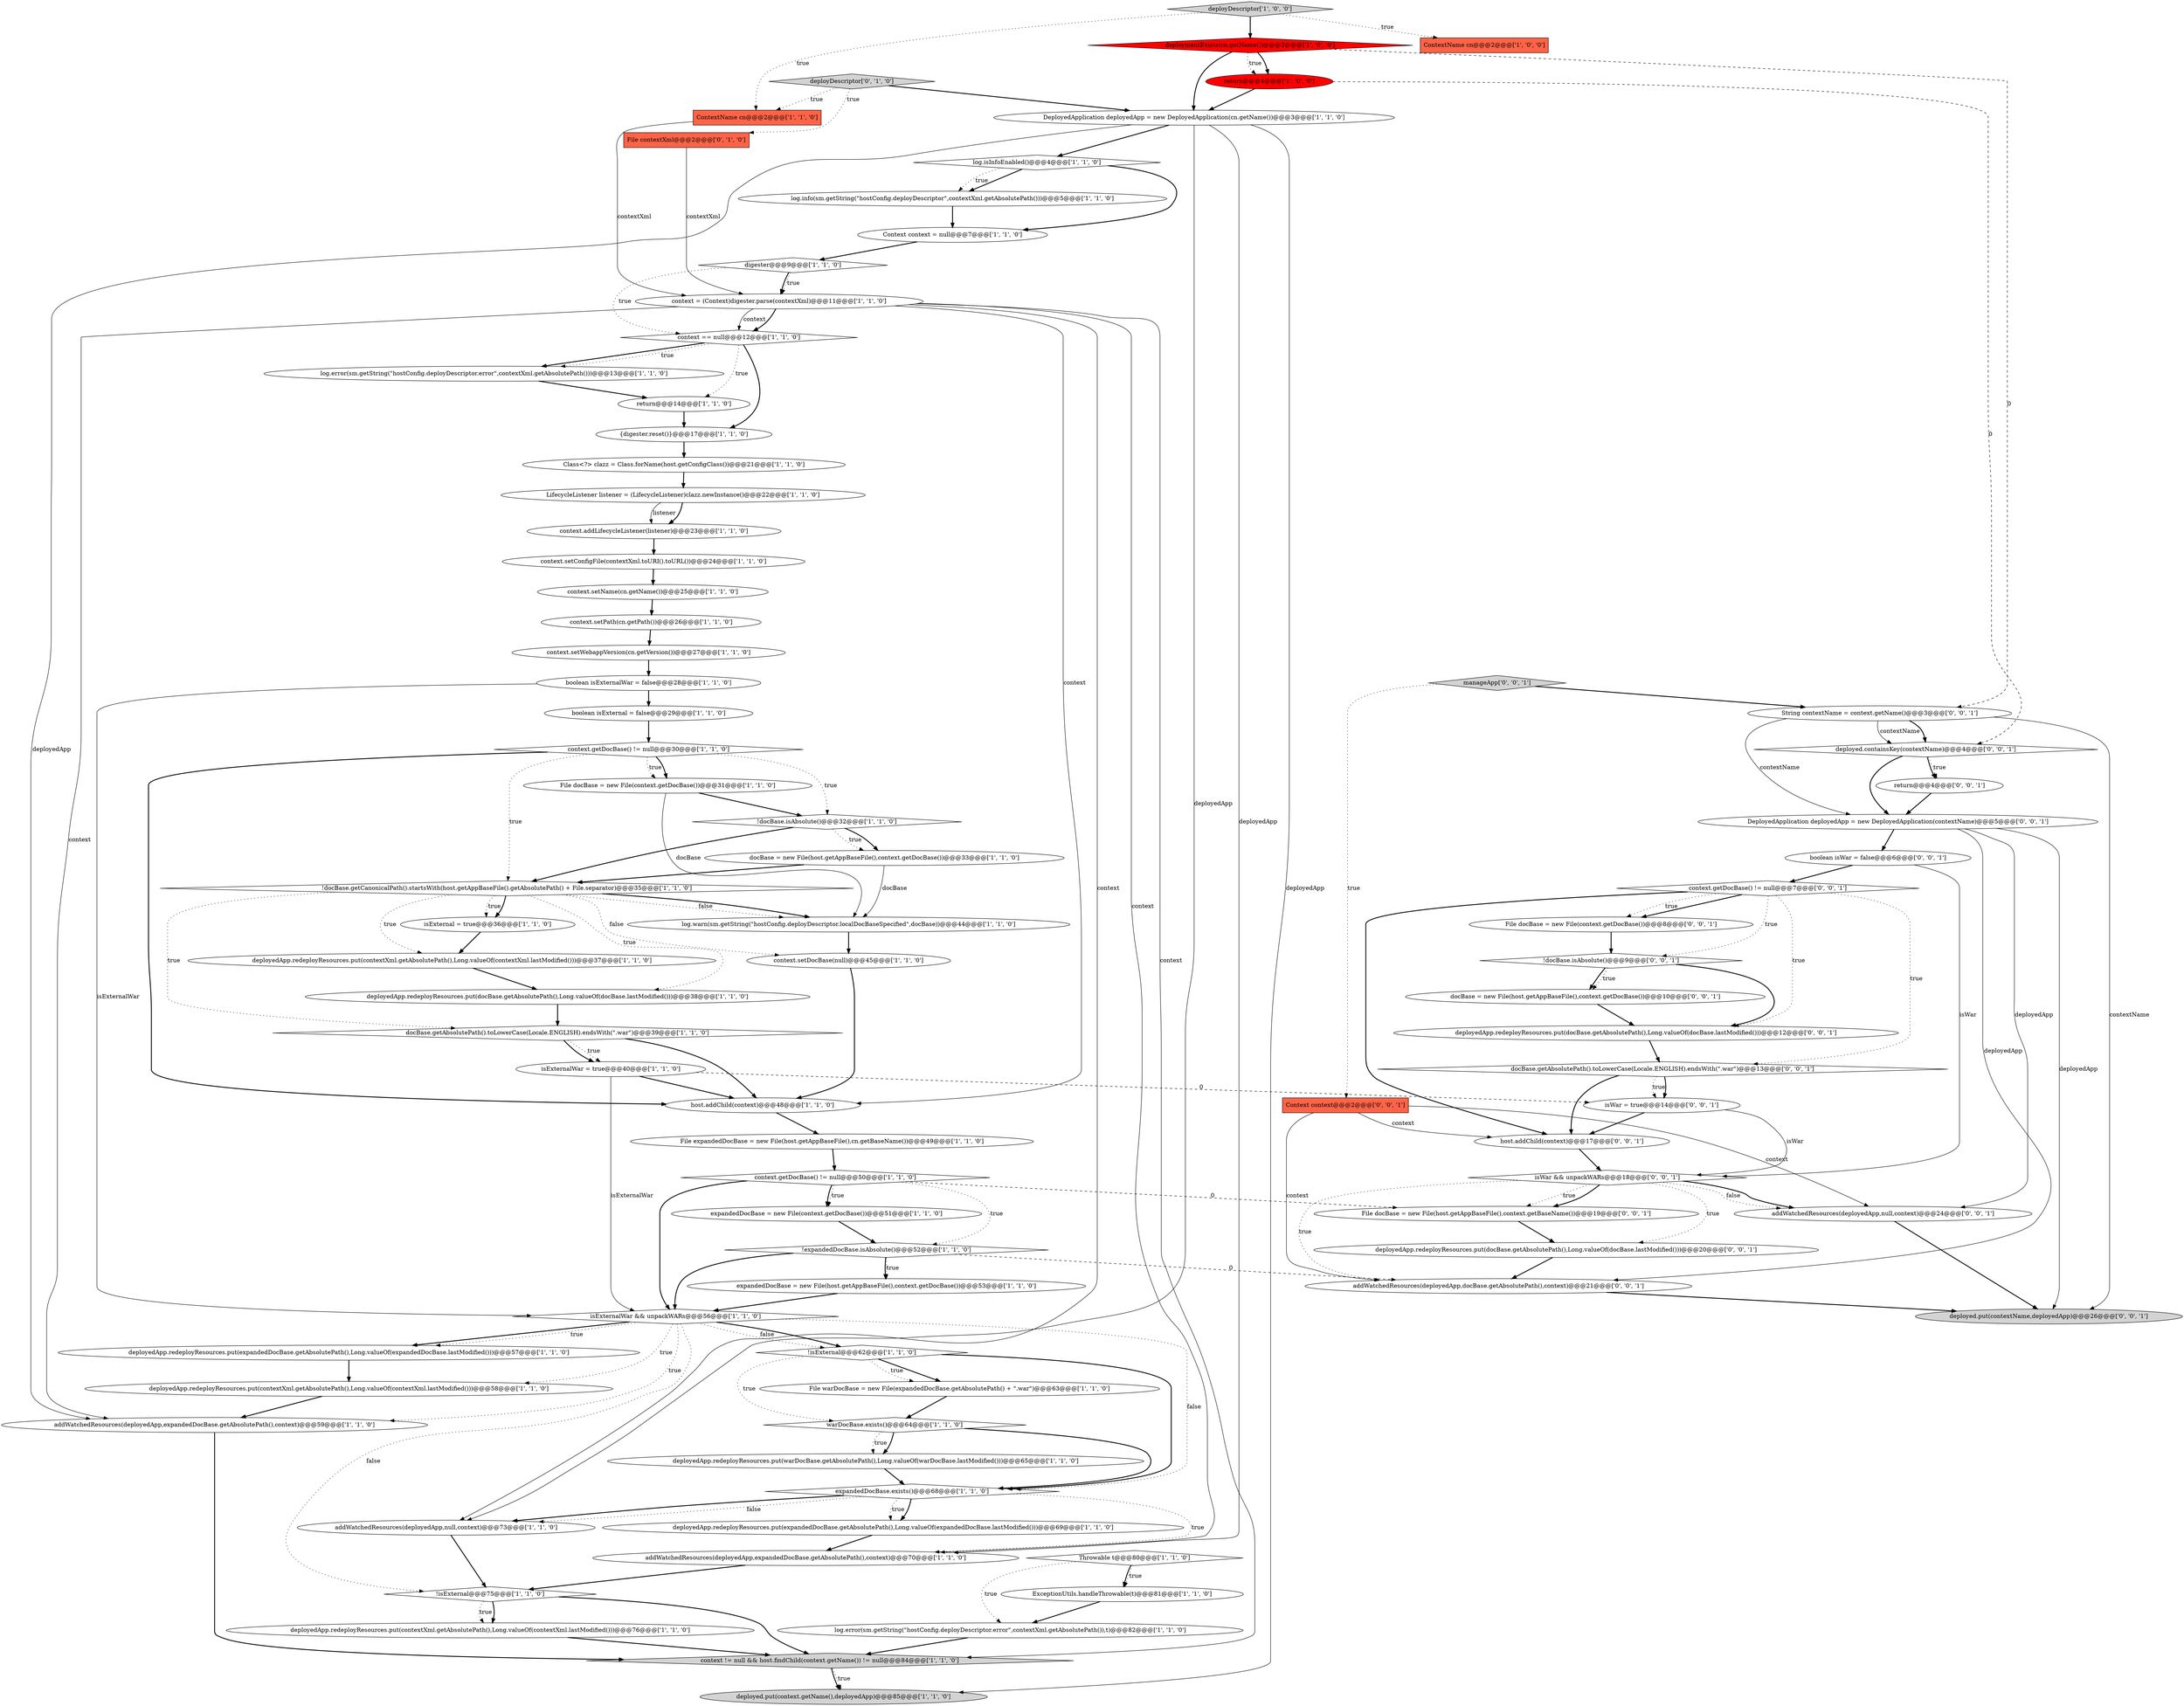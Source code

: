 digraph {
67 [style = filled, label = "addWatchedResources(deployedApp,null,context)@@@24@@@['0', '0', '1']", fillcolor = white, shape = ellipse image = "AAA0AAABBB3BBB"];
58 [style = filled, label = "host.addChild(context)@@@48@@@['1', '1', '0']", fillcolor = white, shape = ellipse image = "AAA0AAABBB1BBB"];
74 [style = filled, label = "manageApp['0', '0', '1']", fillcolor = lightgray, shape = diamond image = "AAA0AAABBB3BBB"];
17 [style = filled, label = "context != null && host.findChild(context.getName()) != null@@@84@@@['1', '1', '0']", fillcolor = lightgray, shape = diamond image = "AAA0AAABBB1BBB"];
78 [style = filled, label = "docBase.getAbsolutePath().toLowerCase(Locale.ENGLISH).endsWith(\".war\")@@@13@@@['0', '0', '1']", fillcolor = white, shape = diamond image = "AAA0AAABBB3BBB"];
5 [style = filled, label = "isExternalWar = true@@@40@@@['1', '1', '0']", fillcolor = white, shape = ellipse image = "AAA0AAABBB1BBB"];
20 [style = filled, label = "return@@@14@@@['1', '1', '0']", fillcolor = white, shape = ellipse image = "AAA0AAABBB1BBB"];
55 [style = filled, label = "deployedApp.redeployResources.put(expandedDocBase.getAbsolutePath(),Long.valueOf(expandedDocBase.lastModified()))@@@57@@@['1', '1', '0']", fillcolor = white, shape = ellipse image = "AAA0AAABBB1BBB"];
32 [style = filled, label = "context.setPath(cn.getPath())@@@26@@@['1', '1', '0']", fillcolor = white, shape = ellipse image = "AAA0AAABBB1BBB"];
81 [style = filled, label = "docBase = new File(host.getAppBaseFile(),context.getDocBase())@@@10@@@['0', '0', '1']", fillcolor = white, shape = ellipse image = "AAA0AAABBB3BBB"];
16 [style = filled, label = "expandedDocBase = new File(host.getAppBaseFile(),context.getDocBase())@@@53@@@['1', '1', '0']", fillcolor = white, shape = ellipse image = "AAA0AAABBB1BBB"];
33 [style = filled, label = "log.error(sm.getString(\"hostConfig.deployDescriptor.error\",contextXml.getAbsolutePath()),t)@@@82@@@['1', '1', '0']", fillcolor = white, shape = ellipse image = "AAA0AAABBB1BBB"];
37 [style = filled, label = "context = (Context)digester.parse(contextXml)@@@11@@@['1', '1', '0']", fillcolor = white, shape = ellipse image = "AAA0AAABBB1BBB"];
38 [style = filled, label = "ExceptionUtils.handleThrowable(t)@@@81@@@['1', '1', '0']", fillcolor = white, shape = ellipse image = "AAA0AAABBB1BBB"];
19 [style = filled, label = "deploymentExists(cn.getName())@@@3@@@['1', '0', '0']", fillcolor = red, shape = diamond image = "AAA1AAABBB1BBB"];
6 [style = filled, label = "warDocBase.exists()@@@64@@@['1', '1', '0']", fillcolor = white, shape = diamond image = "AAA0AAABBB1BBB"];
9 [style = filled, label = "Class<?> clazz = Class.forName(host.getConfigClass())@@@21@@@['1', '1', '0']", fillcolor = white, shape = ellipse image = "AAA0AAABBB1BBB"];
10 [style = filled, label = "deployedApp.redeployResources.put(expandedDocBase.getAbsolutePath(),Long.valueOf(expandedDocBase.lastModified()))@@@69@@@['1', '1', '0']", fillcolor = white, shape = ellipse image = "AAA0AAABBB1BBB"];
61 [style = filled, label = "File contextXml@@@2@@@['0', '1', '0']", fillcolor = tomato, shape = box image = "AAA0AAABBB2BBB"];
35 [style = filled, label = "log.warn(sm.getString(\"hostConfig.deployDescriptor.localDocBaseSpecified\",docBase))@@@44@@@['1', '1', '0']", fillcolor = white, shape = ellipse image = "AAA0AAABBB1BBB"];
1 [style = filled, label = "isExternalWar && unpackWARs@@@56@@@['1', '1', '0']", fillcolor = white, shape = diamond image = "AAA0AAABBB1BBB"];
48 [style = filled, label = "addWatchedResources(deployedApp,expandedDocBase.getAbsolutePath(),context)@@@70@@@['1', '1', '0']", fillcolor = white, shape = ellipse image = "AAA0AAABBB1BBB"];
60 [style = filled, label = "boolean isExternal = false@@@29@@@['1', '1', '0']", fillcolor = white, shape = ellipse image = "AAA0AAABBB1BBB"];
28 [style = filled, label = "!docBase.isAbsolute()@@@32@@@['1', '1', '0']", fillcolor = white, shape = diamond image = "AAA0AAABBB1BBB"];
65 [style = filled, label = "return@@@4@@@['0', '0', '1']", fillcolor = white, shape = ellipse image = "AAA0AAABBB3BBB"];
12 [style = filled, label = "ContextName cn@@@2@@@['1', '0', '0']", fillcolor = tomato, shape = box image = "AAA0AAABBB1BBB"];
22 [style = filled, label = "LifecycleListener listener = (LifecycleListener)clazz.newInstance()@@@22@@@['1', '1', '0']", fillcolor = white, shape = ellipse image = "AAA0AAABBB1BBB"];
44 [style = filled, label = "context == null@@@12@@@['1', '1', '0']", fillcolor = white, shape = diamond image = "AAA0AAABBB1BBB"];
42 [style = filled, label = "ContextName cn@@@2@@@['1', '1', '0']", fillcolor = tomato, shape = box image = "AAA0AAABBB1BBB"];
59 [style = filled, label = "deployedApp.redeployResources.put(contextXml.getAbsolutePath(),Long.valueOf(contextXml.lastModified()))@@@58@@@['1', '1', '0']", fillcolor = white, shape = ellipse image = "AAA0AAABBB1BBB"];
69 [style = filled, label = "DeployedApplication deployedApp = new DeployedApplication(contextName)@@@5@@@['0', '0', '1']", fillcolor = white, shape = ellipse image = "AAA0AAABBB3BBB"];
72 [style = filled, label = "deployedApp.redeployResources.put(docBase.getAbsolutePath(),Long.valueOf(docBase.lastModified()))@@@20@@@['0', '0', '1']", fillcolor = white, shape = ellipse image = "AAA0AAABBB3BBB"];
0 [style = filled, label = "deployDescriptor['1', '0', '0']", fillcolor = lightgray, shape = diamond image = "AAA0AAABBB1BBB"];
8 [style = filled, label = "expandedDocBase.exists()@@@68@@@['1', '1', '0']", fillcolor = white, shape = diamond image = "AAA0AAABBB1BBB"];
30 [style = filled, label = "{digester.reset()}@@@17@@@['1', '1', '0']", fillcolor = white, shape = ellipse image = "AAA0AAABBB1BBB"];
25 [style = filled, label = "log.isInfoEnabled()@@@4@@@['1', '1', '0']", fillcolor = white, shape = diamond image = "AAA0AAABBB1BBB"];
18 [style = filled, label = "log.error(sm.getString(\"hostConfig.deployDescriptor.error\",contextXml.getAbsolutePath()))@@@13@@@['1', '1', '0']", fillcolor = white, shape = ellipse image = "AAA0AAABBB1BBB"];
41 [style = filled, label = "deployed.put(context.getName(),deployedApp)@@@85@@@['1', '1', '0']", fillcolor = lightgray, shape = ellipse image = "AAA0AAABBB1BBB"];
27 [style = filled, label = "!expandedDocBase.isAbsolute()@@@52@@@['1', '1', '0']", fillcolor = white, shape = diamond image = "AAA0AAABBB1BBB"];
79 [style = filled, label = "boolean isWar = false@@@6@@@['0', '0', '1']", fillcolor = white, shape = ellipse image = "AAA0AAABBB3BBB"];
13 [style = filled, label = "docBase.getAbsolutePath().toLowerCase(Locale.ENGLISH).endsWith(\".war\")@@@39@@@['1', '1', '0']", fillcolor = white, shape = diamond image = "AAA0AAABBB1BBB"];
73 [style = filled, label = "File docBase = new File(context.getDocBase())@@@8@@@['0', '0', '1']", fillcolor = white, shape = ellipse image = "AAA0AAABBB3BBB"];
76 [style = filled, label = "host.addChild(context)@@@17@@@['0', '0', '1']", fillcolor = white, shape = ellipse image = "AAA0AAABBB3BBB"];
51 [style = filled, label = "DeployedApplication deployedApp = new DeployedApplication(cn.getName())@@@3@@@['1', '1', '0']", fillcolor = white, shape = ellipse image = "AAA0AAABBB1BBB"];
34 [style = filled, label = "deployedApp.redeployResources.put(docBase.getAbsolutePath(),Long.valueOf(docBase.lastModified()))@@@38@@@['1', '1', '0']", fillcolor = white, shape = ellipse image = "AAA0AAABBB1BBB"];
49 [style = filled, label = "context.getDocBase() != null@@@50@@@['1', '1', '0']", fillcolor = white, shape = diamond image = "AAA0AAABBB1BBB"];
80 [style = filled, label = "isWar = true@@@14@@@['0', '0', '1']", fillcolor = white, shape = ellipse image = "AAA0AAABBB3BBB"];
52 [style = filled, label = "addWatchedResources(deployedApp,null,context)@@@73@@@['1', '1', '0']", fillcolor = white, shape = ellipse image = "AAA0AAABBB1BBB"];
82 [style = filled, label = "deployedApp.redeployResources.put(docBase.getAbsolutePath(),Long.valueOf(docBase.lastModified()))@@@12@@@['0', '0', '1']", fillcolor = white, shape = ellipse image = "AAA0AAABBB3BBB"];
50 [style = filled, label = "addWatchedResources(deployedApp,expandedDocBase.getAbsolutePath(),context)@@@59@@@['1', '1', '0']", fillcolor = white, shape = ellipse image = "AAA0AAABBB1BBB"];
23 [style = filled, label = "context.setWebappVersion(cn.getVersion())@@@27@@@['1', '1', '0']", fillcolor = white, shape = ellipse image = "AAA0AAABBB1BBB"];
4 [style = filled, label = "boolean isExternalWar = false@@@28@@@['1', '1', '0']", fillcolor = white, shape = ellipse image = "AAA0AAABBB1BBB"];
26 [style = filled, label = "context.setName(cn.getName())@@@25@@@['1', '1', '0']", fillcolor = white, shape = ellipse image = "AAA0AAABBB1BBB"];
40 [style = filled, label = "Context context = null@@@7@@@['1', '1', '0']", fillcolor = white, shape = ellipse image = "AAA0AAABBB1BBB"];
75 [style = filled, label = "!docBase.isAbsolute()@@@9@@@['0', '0', '1']", fillcolor = white, shape = diamond image = "AAA0AAABBB3BBB"];
21 [style = filled, label = "File expandedDocBase = new File(host.getAppBaseFile(),cn.getBaseName())@@@49@@@['1', '1', '0']", fillcolor = white, shape = ellipse image = "AAA0AAABBB1BBB"];
15 [style = filled, label = "Throwable t@@@80@@@['1', '1', '0']", fillcolor = white, shape = diamond image = "AAA0AAABBB1BBB"];
2 [style = filled, label = "digester@@@9@@@['1', '1', '0']", fillcolor = white, shape = diamond image = "AAA0AAABBB1BBB"];
36 [style = filled, label = "!isExternal@@@75@@@['1', '1', '0']", fillcolor = white, shape = diamond image = "AAA0AAABBB1BBB"];
39 [style = filled, label = "context.setDocBase(null)@@@45@@@['1', '1', '0']", fillcolor = white, shape = ellipse image = "AAA0AAABBB1BBB"];
43 [style = filled, label = "context.addLifecycleListener(listener)@@@23@@@['1', '1', '0']", fillcolor = white, shape = ellipse image = "AAA0AAABBB1BBB"];
46 [style = filled, label = "!docBase.getCanonicalPath().startsWith(host.getAppBaseFile().getAbsolutePath() + File.separator)@@@35@@@['1', '1', '0']", fillcolor = white, shape = diamond image = "AAA0AAABBB1BBB"];
3 [style = filled, label = "File docBase = new File(context.getDocBase())@@@31@@@['1', '1', '0']", fillcolor = white, shape = ellipse image = "AAA0AAABBB1BBB"];
57 [style = filled, label = "deployedApp.redeployResources.put(contextXml.getAbsolutePath(),Long.valueOf(contextXml.lastModified()))@@@37@@@['1', '1', '0']", fillcolor = white, shape = ellipse image = "AAA0AAABBB1BBB"];
54 [style = filled, label = "deployedApp.redeployResources.put(warDocBase.getAbsolutePath(),Long.valueOf(warDocBase.lastModified()))@@@65@@@['1', '1', '0']", fillcolor = white, shape = ellipse image = "AAA0AAABBB1BBB"];
68 [style = filled, label = "deployed.put(contextName,deployedApp)@@@26@@@['0', '0', '1']", fillcolor = lightgray, shape = ellipse image = "AAA0AAABBB3BBB"];
70 [style = filled, label = "isWar && unpackWARs@@@18@@@['0', '0', '1']", fillcolor = white, shape = diamond image = "AAA0AAABBB3BBB"];
77 [style = filled, label = "Context context@@@2@@@['0', '0', '1']", fillcolor = tomato, shape = box image = "AAA0AAABBB3BBB"];
31 [style = filled, label = "context.setConfigFile(contextXml.toURI().toURL())@@@24@@@['1', '1', '0']", fillcolor = white, shape = ellipse image = "AAA0AAABBB1BBB"];
47 [style = filled, label = "!isExternal@@@62@@@['1', '1', '0']", fillcolor = white, shape = diamond image = "AAA0AAABBB1BBB"];
64 [style = filled, label = "String contextName = context.getName()@@@3@@@['0', '0', '1']", fillcolor = white, shape = ellipse image = "AAA0AAABBB3BBB"];
45 [style = filled, label = "isExternal = true@@@36@@@['1', '1', '0']", fillcolor = white, shape = ellipse image = "AAA0AAABBB1BBB"];
63 [style = filled, label = "File docBase = new File(host.getAppBaseFile(),context.getBaseName())@@@19@@@['0', '0', '1']", fillcolor = white, shape = ellipse image = "AAA0AAABBB3BBB"];
29 [style = filled, label = "deployedApp.redeployResources.put(contextXml.getAbsolutePath(),Long.valueOf(contextXml.lastModified()))@@@76@@@['1', '1', '0']", fillcolor = white, shape = ellipse image = "AAA0AAABBB1BBB"];
83 [style = filled, label = "deployed.containsKey(contextName)@@@4@@@['0', '0', '1']", fillcolor = white, shape = diamond image = "AAA0AAABBB3BBB"];
53 [style = filled, label = "expandedDocBase = new File(context.getDocBase())@@@51@@@['1', '1', '0']", fillcolor = white, shape = ellipse image = "AAA0AAABBB1BBB"];
56 [style = filled, label = "return@@@4@@@['1', '0', '0']", fillcolor = red, shape = ellipse image = "AAA1AAABBB1BBB"];
14 [style = filled, label = "log.info(sm.getString(\"hostConfig.deployDescriptor\",contextXml.getAbsolutePath()))@@@5@@@['1', '1', '0']", fillcolor = white, shape = ellipse image = "AAA0AAABBB1BBB"];
66 [style = filled, label = "context.getDocBase() != null@@@7@@@['0', '0', '1']", fillcolor = white, shape = diamond image = "AAA0AAABBB3BBB"];
62 [style = filled, label = "deployDescriptor['0', '1', '0']", fillcolor = lightgray, shape = diamond image = "AAA0AAABBB2BBB"];
24 [style = filled, label = "context.getDocBase() != null@@@30@@@['1', '1', '0']", fillcolor = white, shape = diamond image = "AAA0AAABBB1BBB"];
11 [style = filled, label = "docBase = new File(host.getAppBaseFile(),context.getDocBase())@@@33@@@['1', '1', '0']", fillcolor = white, shape = ellipse image = "AAA0AAABBB1BBB"];
71 [style = filled, label = "addWatchedResources(deployedApp,docBase.getAbsolutePath(),context)@@@21@@@['0', '0', '1']", fillcolor = white, shape = ellipse image = "AAA0AAABBB3BBB"];
7 [style = filled, label = "File warDocBase = new File(expandedDocBase.getAbsolutePath() + \".war\")@@@63@@@['1', '1', '0']", fillcolor = white, shape = ellipse image = "AAA0AAABBB1BBB"];
28->11 [style = dotted, label="true"];
40->2 [style = bold, label=""];
63->72 [style = bold, label=""];
8->10 [style = bold, label=""];
0->12 [style = dotted, label="true"];
77->76 [style = solid, label="context"];
70->67 [style = bold, label=""];
8->48 [style = dotted, label="true"];
32->23 [style = bold, label=""];
1->55 [style = bold, label=""];
79->66 [style = bold, label=""];
37->48 [style = solid, label="context"];
47->7 [style = bold, label=""];
36->29 [style = bold, label=""];
24->58 [style = bold, label=""];
70->67 [style = dotted, label="false"];
13->5 [style = dotted, label="true"];
2->37 [style = dotted, label="true"];
25->14 [style = bold, label=""];
15->33 [style = dotted, label="true"];
11->46 [style = bold, label=""];
73->75 [style = bold, label=""];
19->64 [style = dashed, label="0"];
60->24 [style = bold, label=""];
57->34 [style = bold, label=""];
79->70 [style = solid, label="isWar"];
69->68 [style = solid, label="deployedApp"];
45->57 [style = bold, label=""];
53->27 [style = bold, label=""];
37->44 [style = solid, label="context"];
78->80 [style = dotted, label="true"];
1->8 [style = dotted, label="false"];
70->63 [style = dotted, label="true"];
83->69 [style = bold, label=""];
49->63 [style = dashed, label="0"];
44->20 [style = dotted, label="true"];
78->80 [style = bold, label=""];
1->36 [style = dotted, label="false"];
67->68 [style = bold, label=""];
65->69 [style = bold, label=""];
66->73 [style = bold, label=""];
46->13 [style = dotted, label="true"];
24->3 [style = dotted, label="true"];
44->18 [style = bold, label=""];
36->17 [style = bold, label=""];
70->72 [style = dotted, label="true"];
39->58 [style = bold, label=""];
25->40 [style = bold, label=""];
61->37 [style = solid, label="contextXml"];
77->71 [style = solid, label="context"];
74->77 [style = dotted, label="true"];
15->38 [style = bold, label=""];
26->32 [style = bold, label=""];
5->80 [style = dashed, label="0"];
55->59 [style = bold, label=""];
0->19 [style = bold, label=""];
6->54 [style = bold, label=""];
17->41 [style = bold, label=""];
22->43 [style = bold, label=""];
49->53 [style = dotted, label="true"];
66->78 [style = dotted, label="true"];
1->59 [style = dotted, label="true"];
62->61 [style = dotted, label="true"];
10->48 [style = bold, label=""];
0->42 [style = dotted, label="true"];
27->16 [style = bold, label=""];
37->52 [style = solid, label="context"];
51->48 [style = solid, label="deployedApp"];
70->71 [style = dotted, label="true"];
19->56 [style = bold, label=""];
49->27 [style = dotted, label="true"];
62->42 [style = dotted, label="true"];
56->51 [style = bold, label=""];
56->83 [style = dashed, label="0"];
18->20 [style = bold, label=""];
64->83 [style = solid, label="contextName"];
47->7 [style = dotted, label="true"];
49->1 [style = bold, label=""];
8->52 [style = dotted, label="false"];
71->68 [style = bold, label=""];
81->82 [style = bold, label=""];
69->67 [style = solid, label="deployedApp"];
6->54 [style = dotted, label="true"];
72->71 [style = bold, label=""];
7->6 [style = bold, label=""];
64->69 [style = solid, label="contextName"];
44->18 [style = dotted, label="true"];
46->45 [style = dotted, label="true"];
13->5 [style = bold, label=""];
51->25 [style = bold, label=""];
3->35 [style = solid, label="docBase"];
80->76 [style = bold, label=""];
1->47 [style = dotted, label="false"];
36->29 [style = dotted, label="true"];
52->36 [style = bold, label=""];
38->33 [style = bold, label=""];
75->82 [style = bold, label=""];
24->3 [style = bold, label=""];
9->22 [style = bold, label=""];
44->30 [style = bold, label=""];
59->50 [style = bold, label=""];
11->35 [style = solid, label="docBase"];
29->17 [style = bold, label=""];
62->51 [style = bold, label=""];
66->73 [style = dotted, label="true"];
66->75 [style = dotted, label="true"];
50->17 [style = bold, label=""];
37->17 [style = solid, label="context"];
35->39 [style = bold, label=""];
69->79 [style = bold, label=""];
1->55 [style = dotted, label="true"];
30->9 [style = bold, label=""];
66->82 [style = dotted, label="true"];
8->52 [style = bold, label=""];
66->76 [style = bold, label=""];
27->71 [style = dashed, label="0"];
22->43 [style = solid, label="listener"];
46->35 [style = dotted, label="false"];
54->8 [style = bold, label=""];
31->26 [style = bold, label=""];
3->28 [style = bold, label=""];
82->78 [style = bold, label=""];
16->1 [style = bold, label=""];
5->1 [style = solid, label="isExternalWar"];
80->70 [style = solid, label="isWar"];
19->56 [style = dotted, label="true"];
46->35 [style = bold, label=""];
37->44 [style = bold, label=""];
76->70 [style = bold, label=""];
21->49 [style = bold, label=""];
24->46 [style = dotted, label="true"];
5->58 [style = bold, label=""];
46->39 [style = dotted, label="false"];
46->57 [style = dotted, label="true"];
19->51 [style = bold, label=""];
75->81 [style = bold, label=""];
37->58 [style = solid, label="context"];
43->31 [style = bold, label=""];
33->17 [style = bold, label=""];
51->52 [style = solid, label="deployedApp"];
27->16 [style = dotted, label="true"];
17->41 [style = dotted, label="true"];
27->1 [style = bold, label=""];
48->36 [style = bold, label=""];
47->8 [style = bold, label=""];
2->44 [style = dotted, label="true"];
75->81 [style = dotted, label="true"];
42->37 [style = solid, label="contextXml"];
28->11 [style = bold, label=""];
34->13 [style = bold, label=""];
4->60 [style = bold, label=""];
83->65 [style = dotted, label="true"];
23->4 [style = bold, label=""];
74->64 [style = bold, label=""];
70->63 [style = bold, label=""];
25->14 [style = dotted, label="true"];
8->10 [style = dotted, label="true"];
13->58 [style = bold, label=""];
24->28 [style = dotted, label="true"];
51->41 [style = solid, label="deployedApp"];
49->53 [style = bold, label=""];
46->34 [style = dotted, label="true"];
83->65 [style = bold, label=""];
28->46 [style = bold, label=""];
1->47 [style = bold, label=""];
69->71 [style = solid, label="deployedApp"];
4->1 [style = solid, label="isExternalWar"];
37->50 [style = solid, label="context"];
6->8 [style = bold, label=""];
1->50 [style = dotted, label="true"];
51->50 [style = solid, label="deployedApp"];
47->6 [style = dotted, label="true"];
46->45 [style = bold, label=""];
15->38 [style = dotted, label="true"];
58->21 [style = bold, label=""];
64->83 [style = bold, label=""];
78->76 [style = bold, label=""];
2->37 [style = bold, label=""];
20->30 [style = bold, label=""];
77->67 [style = solid, label="context"];
64->68 [style = solid, label="contextName"];
14->40 [style = bold, label=""];
}

